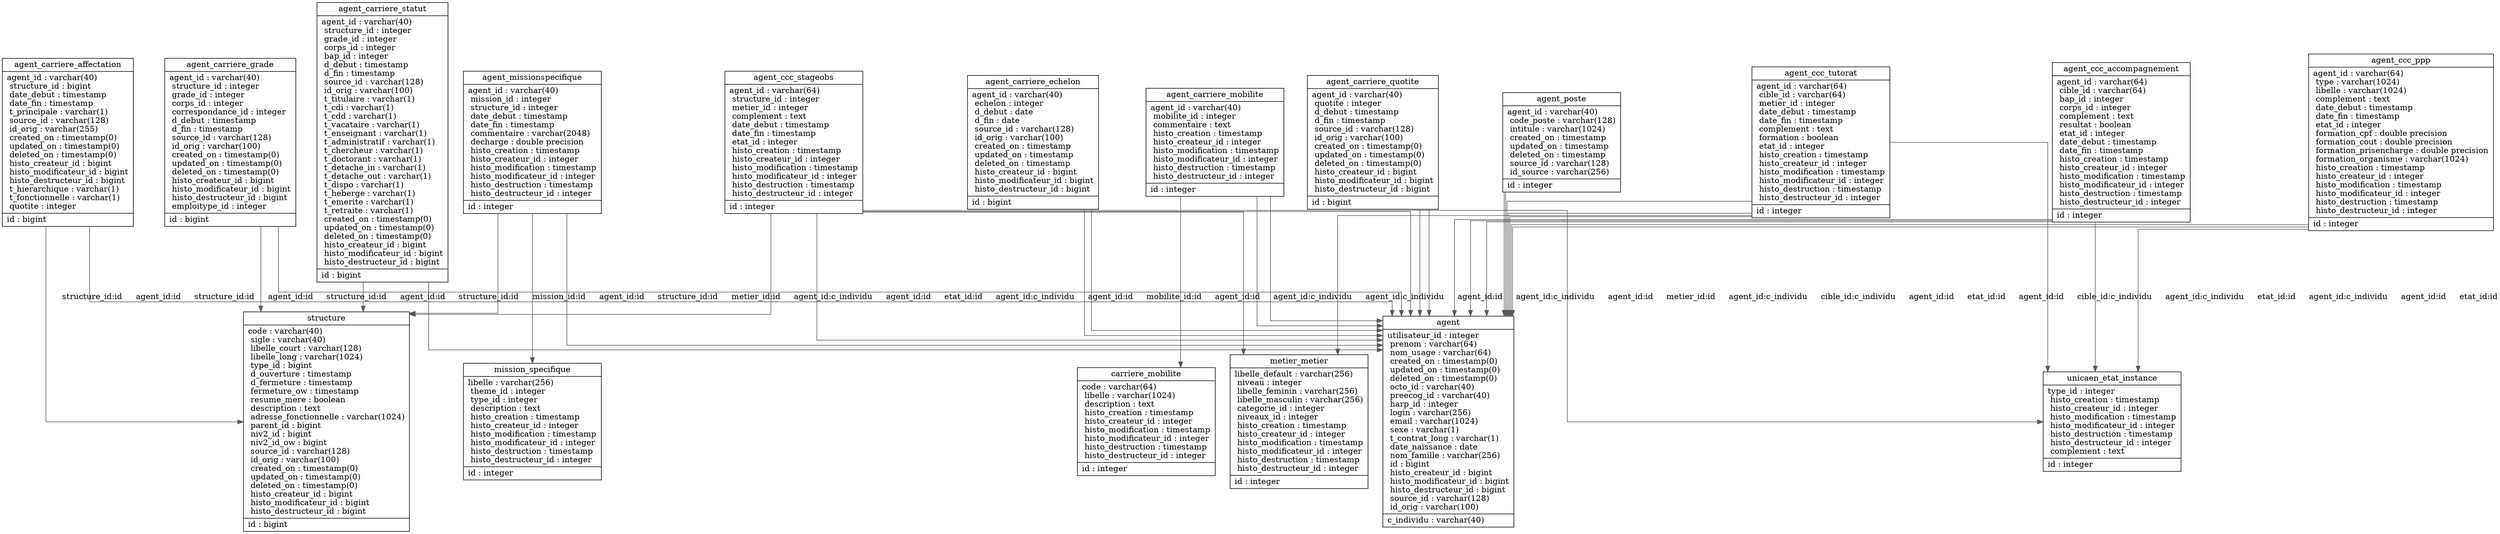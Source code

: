 digraph "agent_carriere_affectation" {

splines  = ortho;
fontname = "Inconsolata";

node [colorscheme = ylgnbu4];
edge [colorscheme = dark28, dir = both];

agent                      [shape = record, label = "{ agent |  utilisateur_id : integer\l  prenom : varchar(64)\l  nom_usage : varchar(64)\l  created_on : timestamp(0)\l  updated_on : timestamp(0)\l  deleted_on : timestamp(0)\l  octo_id : varchar(40)\l  preecog_id : varchar(40)\l  harp_id : integer\l  login : varchar(256)\l  email : varchar(1024)\l  sexe : varchar(1)\l  t_contrat_long : varchar(1)\l  date_naissance : date\l  nom_famille : varchar(256)\l  id : bigint\l  histo_createur_id : bigint\l  histo_modificateur_id : bigint\l  histo_destructeur_id : bigint\l  source_id : varchar(128)\l  id_orig : varchar(100)\l| c_individu : varchar(40)\l }"];
agent_carriere_affectation [shape = record, label = "{ agent_carriere_affectation |  agent_id : varchar(40)\l  structure_id : bigint\l  date_debut : timestamp\l  date_fin : timestamp\l  t_principale : varchar(1)\l  source_id : varchar(128)\l  id_orig : varchar(255)\l  created_on : timestamp(0)\l  updated_on : timestamp(0)\l  deleted_on : timestamp(0)\l  histo_createur_id : bigint\l  histo_modificateur_id : bigint\l  histo_destructeur_id : bigint\l  t_hierarchique : varchar(1)\l  t_fonctionnelle : varchar(1)\l  quotite : integer\l| id : bigint\l }"];
agent_carriere_echelon     [shape = record, label = "{ agent_carriere_echelon |  agent_id : varchar(40)\l  echelon : integer\l  d_debut : date\l  d_fin : date\l  source_id : varchar(128)\l  id_orig : varchar(100)\l  created_on : timestamp\l  updated_on : timestamp\l  deleted_on : timestamp\l  histo_createur_id : bigint\l  histo_modificateur_id : bigint\l  histo_destructeur_id : bigint\l| id : bigint\l }"];
agent_carriere_grade       [shape = record, label = "{ agent_carriere_grade |  agent_id : varchar(40)\l  structure_id : integer\l  grade_id : integer\l  corps_id : integer\l  correspondance_id : integer\l  d_debut : timestamp\l  d_fin : timestamp\l  source_id : varchar(128)\l  id_orig : varchar(100)\l  created_on : timestamp(0)\l  updated_on : timestamp(0)\l  deleted_on : timestamp(0)\l  histo_createur_id : bigint\l  histo_modificateur_id : bigint\l  histo_destructeur_id : bigint\l  emploitype_id : integer\l| id : bigint\l }"];
agent_carriere_mobilite    [shape = record, label = "{ agent_carriere_mobilite |  agent_id : varchar(40)\l  mobilite_id : integer\l  commentaire : text\l  histo_creation : timestamp\l  histo_createur_id : integer\l  histo_modification : timestamp\l  histo_modificateur_id : integer\l  histo_destruction : timestamp\l  histo_destructeur_id : integer\l| id : integer\l }"];
agent_carriere_quotite     [shape = record, label = "{ agent_carriere_quotite |  agent_id : varchar(40)\l  quotite : integer\l  d_debut : timestamp\l  d_fin : timestamp\l  source_id : varchar(128)\l  id_orig : varchar(100)\l  created_on : timestamp(0)\l  updated_on : timestamp(0)\l  deleted_on : timestamp(0)\l  histo_createur_id : bigint\l  histo_modificateur_id : bigint\l  histo_destructeur_id : bigint\l| id : bigint\l }"];
agent_carriere_statut      [shape = record, label = "{ agent_carriere_statut |  agent_id : varchar(40)\l  structure_id : integer\l  grade_id : integer\l  corps_id : integer\l  bap_id : integer\l  d_debut : timestamp\l  d_fin : timestamp\l  source_id : varchar(128)\l  id_orig : varchar(100)\l  t_titulaire : varchar(1)\l  t_cdi : varchar(1)\l  t_cdd : varchar(1)\l  t_vacataire : varchar(1)\l  t_enseignant : varchar(1)\l  t_administratif : varchar(1)\l  t_chercheur : varchar(1)\l  t_doctorant : varchar(1)\l  t_detache_in : varchar(1)\l  t_detache_out : varchar(1)\l  t_dispo : varchar(1)\l  t_heberge : varchar(1)\l  t_emerite : varchar(1)\l  t_retraite : varchar(1)\l  created_on : timestamp(0)\l  updated_on : timestamp(0)\l  deleted_on : timestamp(0)\l  histo_createur_id : bigint\l  histo_modificateur_id : bigint\l  histo_destructeur_id : bigint\l| id : bigint\l }"];
agent_ccc_accompagnement   [shape = record, label = "{ agent_ccc_accompagnement |  agent_id : varchar(64)\l  cible_id : varchar(64)\l  bap_id : integer\l  corps_id : integer\l  complement : text\l  resultat : boolean\l  etat_id : integer\l  date_debut : timestamp\l  date_fin : timestamp\l  histo_creation : timestamp\l  histo_createur_id : integer\l  histo_modification : timestamp\l  histo_modificateur_id : integer\l  histo_destruction : timestamp\l  histo_destructeur_id : integer\l| id : integer\l }"];
agent_ccc_ppp              [shape = record, label = "{ agent_ccc_ppp |  agent_id : varchar(64)\l  type : varchar(1024)\l  libelle : varchar(1024)\l  complement : text\l  date_debut : timestamp\l  date_fin : timestamp\l  etat_id : integer\l  formation_cpf : double precision\l  formation_cout : double precision\l  formation_prisencharge : double precision\l  formation_organisme : varchar(1024)\l  histo_creation : timestamp\l  histo_createur_id : integer\l  histo_modification : timestamp\l  histo_modificateur_id : integer\l  histo_destruction : timestamp\l  histo_destructeur_id : integer\l| id : integer\l }"];
agent_ccc_stageobs         [shape = record, label = "{ agent_ccc_stageobs |  agent_id : varchar(64)\l  structure_id : integer\l  metier_id : integer\l  complement : text\l  date_debut : timestamp\l  date_fin : timestamp\l  etat_id : integer\l  histo_creation : timestamp\l  histo_createur_id : integer\l  histo_modification : timestamp\l  histo_modificateur_id : integer\l  histo_destruction : timestamp\l  histo_destructeur_id : integer\l| id : integer\l }"];
agent_ccc_tutorat          [shape = record, label = "{ agent_ccc_tutorat |  agent_id : varchar(64)\l  cible_id : varchar(64)\l  metier_id : integer\l  date_debut : timestamp\l  date_fin : timestamp\l  complement : text\l  formation : boolean\l  etat_id : integer\l  histo_creation : timestamp\l  histo_createur_id : integer\l  histo_modification : timestamp\l  histo_modificateur_id : integer\l  histo_destruction : timestamp\l  histo_destructeur_id : integer\l| id : integer\l }"];
agent_missionspecifique    [shape = record, label = "{ agent_missionspecifique |  agent_id : varchar(40)\l  mission_id : integer\l  structure_id : integer\l  date_debut : timestamp\l  date_fin : timestamp\l  commentaire : varchar(2048)\l  decharge : double precision\l  histo_creation : timestamp\l  histo_createur_id : integer\l  histo_modification : timestamp\l  histo_modificateur_id : integer\l  histo_destruction : timestamp\l  histo_destructeur_id : integer\l| id : integer\l }"];
agent_poste                [shape = record, label = "{ agent_poste |  agent_id : varchar(40)\l  code_poste : varchar(128)\l  intitule : varchar(1024)\l  created_on : timestamp\l  updated_on : timestamp\l  deleted_on : timestamp\l  source_id : varchar(128)\l  id_source : varchar(256)\l| id : integer\l }"];
carriere_mobilite          [shape = record, label = "{ carriere_mobilite |  code : varchar(64)\l  libelle : varchar(1024)\l  description : text\l  histo_creation : timestamp\l  histo_createur_id : integer\l  histo_modification : timestamp\l  histo_modificateur_id : integer\l  histo_destruction : timestamp\l  histo_destructeur_id : integer\l| id : integer\l }"];
metier_metier              [shape = record, label = "{ metier_metier |  libelle_default : varchar(256)\l  niveau : integer\l  libelle_feminin : varchar(256)\l  libelle_masculin : varchar(256)\l  categorie_id : integer\l  niveaux_id : integer\l  histo_creation : timestamp\l  histo_createur_id : integer\l  histo_modification : timestamp\l  histo_modificateur_id : integer\l  histo_destruction : timestamp\l  histo_destructeur_id : integer\l| id : integer\l }"];
mission_specifique         [shape = record, label = "{ mission_specifique |  libelle : varchar(256)\l  theme_id : integer\l  type_id : integer\l  description : text\l  histo_creation : timestamp\l  histo_createur_id : integer\l  histo_modification : timestamp\l  histo_modificateur_id : integer\l  histo_destruction : timestamp\l  histo_destructeur_id : integer\l| id : integer\l }"];
structure                  [shape = record, label = "{ structure |  code : varchar(40)\l  sigle : varchar(40)\l  libelle_court : varchar(128)\l  libelle_long : varchar(1024)\l  type_id : bigint\l  d_ouverture : timestamp\l  d_fermeture : timestamp\l  fermeture_ow : timestamp\l  resume_mere : boolean\l  description : text\l  adresse_fonctionnelle : varchar(1024)\l  parent_id : bigint\l  niv2_id : bigint\l  niv2_id_ow : bigint\l  source_id : varchar(128)\l  id_orig : varchar(100)\l  created_on : timestamp(0)\l  updated_on : timestamp(0)\l  deleted_on : timestamp(0)\l  histo_createur_id : bigint\l  histo_modificateur_id : bigint\l  histo_destructeur_id : bigint\l| id : bigint\l }"];
unicaen_etat_instance      [shape = record, label = "{ unicaen_etat_instance |  type_id : integer\l  histo_creation : timestamp\l  histo_createur_id : integer\l  histo_modification : timestamp\l  histo_modificateur_id : integer\l  histo_destruction : timestamp\l  histo_destructeur_id : integer\l  complement : text\l| id : integer\l }"];

agent_carriere_affectation -> agent                      [color = "#595959", style = solid , arrowtail = none    , arrowhead = normal  , taillabel = "", label = "agent_id:id", headlabel = ""];
agent_carriere_affectation -> structure                  [color = "#595959", style = solid , arrowtail = none    , arrowhead = normal  , taillabel = "", label = "structure_id:id", headlabel = ""];
agent_carriere_echelon     -> agent                      [color = "#595959", style = solid , arrowtail = none    , arrowhead = normal  , taillabel = "", label = "agent_id:c_individu", headlabel = ""];
agent_carriere_echelon     -> agent                      [color = "#595959", style = solid , arrowtail = none    , arrowhead = normal  , taillabel = "", label = "agent_id:id", headlabel = ""];
agent_carriere_grade       -> agent                      [color = "#595959", style = solid , arrowtail = none    , arrowhead = normal  , taillabel = "", label = "agent_id:id", headlabel = ""];
agent_carriere_grade       -> structure                  [color = "#595959", style = solid , arrowtail = none    , arrowhead = normal  , taillabel = "", label = "structure_id:id", headlabel = ""];
agent_carriere_mobilite    -> agent                      [color = "#595959", style = solid , arrowtail = none    , arrowhead = normal  , taillabel = "", label = "agent_id:c_individu", headlabel = ""];
agent_carriere_mobilite    -> agent                      [color = "#595959", style = solid , arrowtail = none    , arrowhead = normal  , taillabel = "", label = "agent_id:id", headlabel = ""];
agent_carriere_mobilite    -> carriere_mobilite          [color = "#595959", style = solid , arrowtail = none    , arrowhead = normal  , taillabel = "", label = "mobilite_id:id", headlabel = ""];
agent_carriere_quotite     -> agent                      [color = "#595959", style = solid , arrowtail = none    , arrowhead = normal  , taillabel = "", label = "agent_id:c_individu", headlabel = ""];
agent_carriere_quotite     -> agent                      [color = "#595959", style = solid , arrowtail = none    , arrowhead = normal  , taillabel = "", label = "agent_id:id", headlabel = ""];
agent_carriere_statut      -> agent                      [color = "#595959", style = solid , arrowtail = none    , arrowhead = normal  , taillabel = "", label = "agent_id:id", headlabel = ""];
agent_carriere_statut      -> structure                  [color = "#595959", style = solid , arrowtail = none    , arrowhead = normal  , taillabel = "", label = "structure_id:id", headlabel = ""];
agent_ccc_accompagnement   -> agent                      [color = "#595959", style = solid , arrowtail = none    , arrowhead = normal  , taillabel = "", label = "cible_id:c_individu", headlabel = ""];
agent_ccc_accompagnement   -> agent                      [color = "#595959", style = solid , arrowtail = none    , arrowhead = normal  , taillabel = "", label = "agent_id:c_individu", headlabel = ""];
agent_ccc_accompagnement   -> agent                      [color = "#595959", style = solid , arrowtail = none    , arrowhead = normal  , taillabel = "", label = "agent_id:id", headlabel = ""];
agent_ccc_accompagnement   -> unicaen_etat_instance      [color = "#595959", style = solid , arrowtail = none    , arrowhead = normal  , taillabel = "", label = "etat_id:id", headlabel = ""];
agent_ccc_ppp              -> agent                      [color = "#595959", style = solid , arrowtail = none    , arrowhead = normal  , taillabel = "", label = "agent_id:id", headlabel = ""];
agent_ccc_ppp              -> agent                      [color = "#595959", style = solid , arrowtail = none    , arrowhead = normal  , taillabel = "", label = "agent_id:c_individu", headlabel = ""];
agent_ccc_ppp              -> unicaen_etat_instance      [color = "#595959", style = solid , arrowtail = none    , arrowhead = normal  , taillabel = "", label = "etat_id:id", headlabel = ""];
agent_ccc_stageobs         -> agent                      [color = "#595959", style = solid , arrowtail = none    , arrowhead = normal  , taillabel = "", label = "agent_id:id", headlabel = ""];
agent_ccc_stageobs         -> agent                      [color = "#595959", style = solid , arrowtail = none    , arrowhead = normal  , taillabel = "", label = "agent_id:c_individu", headlabel = ""];
agent_ccc_stageobs         -> metier_metier              [color = "#595959", style = solid , arrowtail = none    , arrowhead = normal  , taillabel = "", label = "metier_id:id", headlabel = ""];
agent_ccc_stageobs         -> structure                  [color = "#595959", style = solid , arrowtail = none    , arrowhead = normal  , taillabel = "", label = "structure_id:id", headlabel = ""];
agent_ccc_stageobs         -> unicaen_etat_instance      [color = "#595959", style = solid , arrowtail = none    , arrowhead = normal  , taillabel = "", label = "etat_id:id", headlabel = ""];
agent_ccc_tutorat          -> agent                      [color = "#595959", style = solid , arrowtail = none    , arrowhead = normal  , taillabel = "", label = "agent_id:c_individu", headlabel = ""];
agent_ccc_tutorat          -> agent                      [color = "#595959", style = solid , arrowtail = none    , arrowhead = normal  , taillabel = "", label = "cible_id:c_individu", headlabel = ""];
agent_ccc_tutorat          -> agent                      [color = "#595959", style = solid , arrowtail = none    , arrowhead = normal  , taillabel = "", label = "agent_id:id", headlabel = ""];
agent_ccc_tutorat          -> metier_metier              [color = "#595959", style = solid , arrowtail = none    , arrowhead = normal  , taillabel = "", label = "metier_id:id", headlabel = ""];
agent_ccc_tutorat          -> unicaen_etat_instance      [color = "#595959", style = solid , arrowtail = none    , arrowhead = normal  , taillabel = "", label = "etat_id:id", headlabel = ""];
agent_missionspecifique    -> agent                      [color = "#595959", style = solid , arrowtail = none    , arrowhead = normal  , taillabel = "", label = "agent_id:id", headlabel = ""];
agent_missionspecifique    -> mission_specifique         [color = "#595959", style = solid , arrowtail = none    , arrowhead = normal  , taillabel = "", label = "mission_id:id", headlabel = ""];
agent_missionspecifique    -> structure                  [color = "#595959", style = solid , arrowtail = none    , arrowhead = normal  , taillabel = "", label = "structure_id:id", headlabel = ""];
agent_poste                -> agent                      [color = "#595959", style = solid , arrowtail = none    , arrowhead = normal  , taillabel = "", label = "agent_id:id", headlabel = ""];
agent_poste                -> agent                      [color = "#595959", style = solid , arrowtail = none    , arrowhead = normal  , taillabel = "", label = "agent_id:c_individu", headlabel = ""];

}
